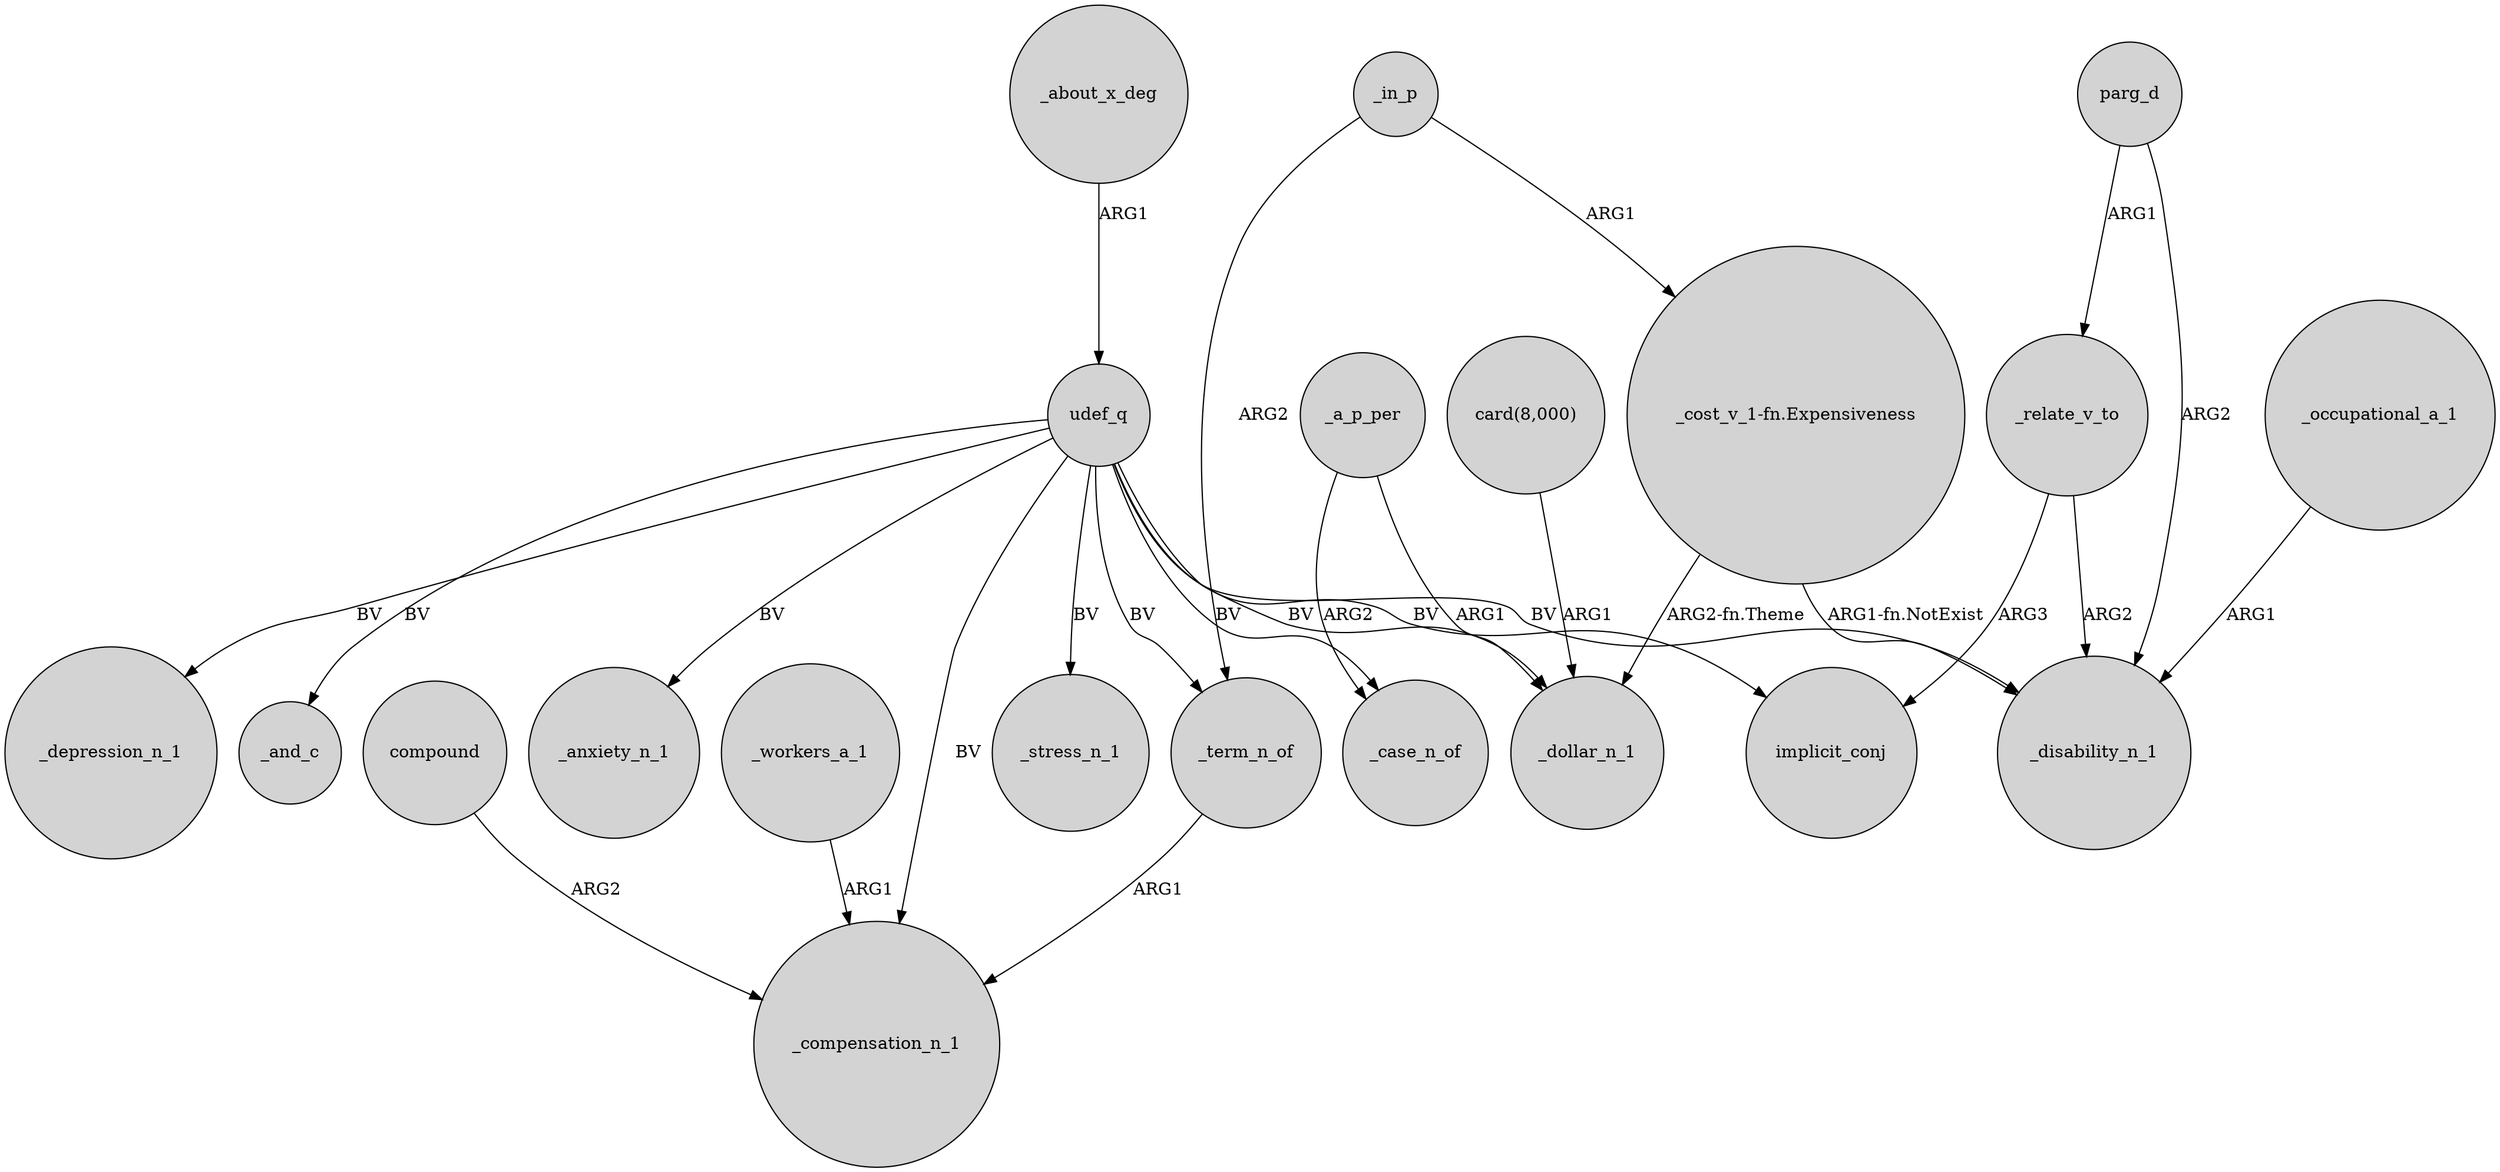 digraph {
	node [shape=circle style=filled]
	udef_q -> _stress_n_1 [label=BV]
	udef_q -> _compensation_n_1 [label=BV]
	parg_d -> _disability_n_1 [label=ARG2]
	compound -> _compensation_n_1 [label=ARG2]
	parg_d -> _relate_v_to [label=ARG1]
	_a_p_per -> _case_n_of [label=ARG2]
	"_cost_v_1-fn.Expensiveness" -> _disability_n_1 [label="ARG1-fn.NotExist"]
	_about_x_deg -> udef_q [label=ARG1]
	udef_q -> implicit_conj [label=BV]
	"_cost_v_1-fn.Expensiveness" -> _dollar_n_1 [label="ARG2-fn.Theme"]
	_a_p_per -> _dollar_n_1 [label=ARG1]
	"card(8,000)" -> _dollar_n_1 [label=ARG1]
	_relate_v_to -> implicit_conj [label=ARG3]
	_in_p -> "_cost_v_1-fn.Expensiveness" [label=ARG1]
	_occupational_a_1 -> _disability_n_1 [label=ARG1]
	udef_q -> _depression_n_1 [label=BV]
	_relate_v_to -> _disability_n_1 [label=ARG2]
	_in_p -> _term_n_of [label=ARG2]
	udef_q -> _term_n_of [label=BV]
	_term_n_of -> _compensation_n_1 [label=ARG1]
	udef_q -> _disability_n_1 [label=BV]
	udef_q -> _case_n_of [label=BV]
	udef_q -> _and_c [label=BV]
	udef_q -> _dollar_n_1 [label=BV]
	_workers_a_1 -> _compensation_n_1 [label=ARG1]
	udef_q -> _anxiety_n_1 [label=BV]
}
